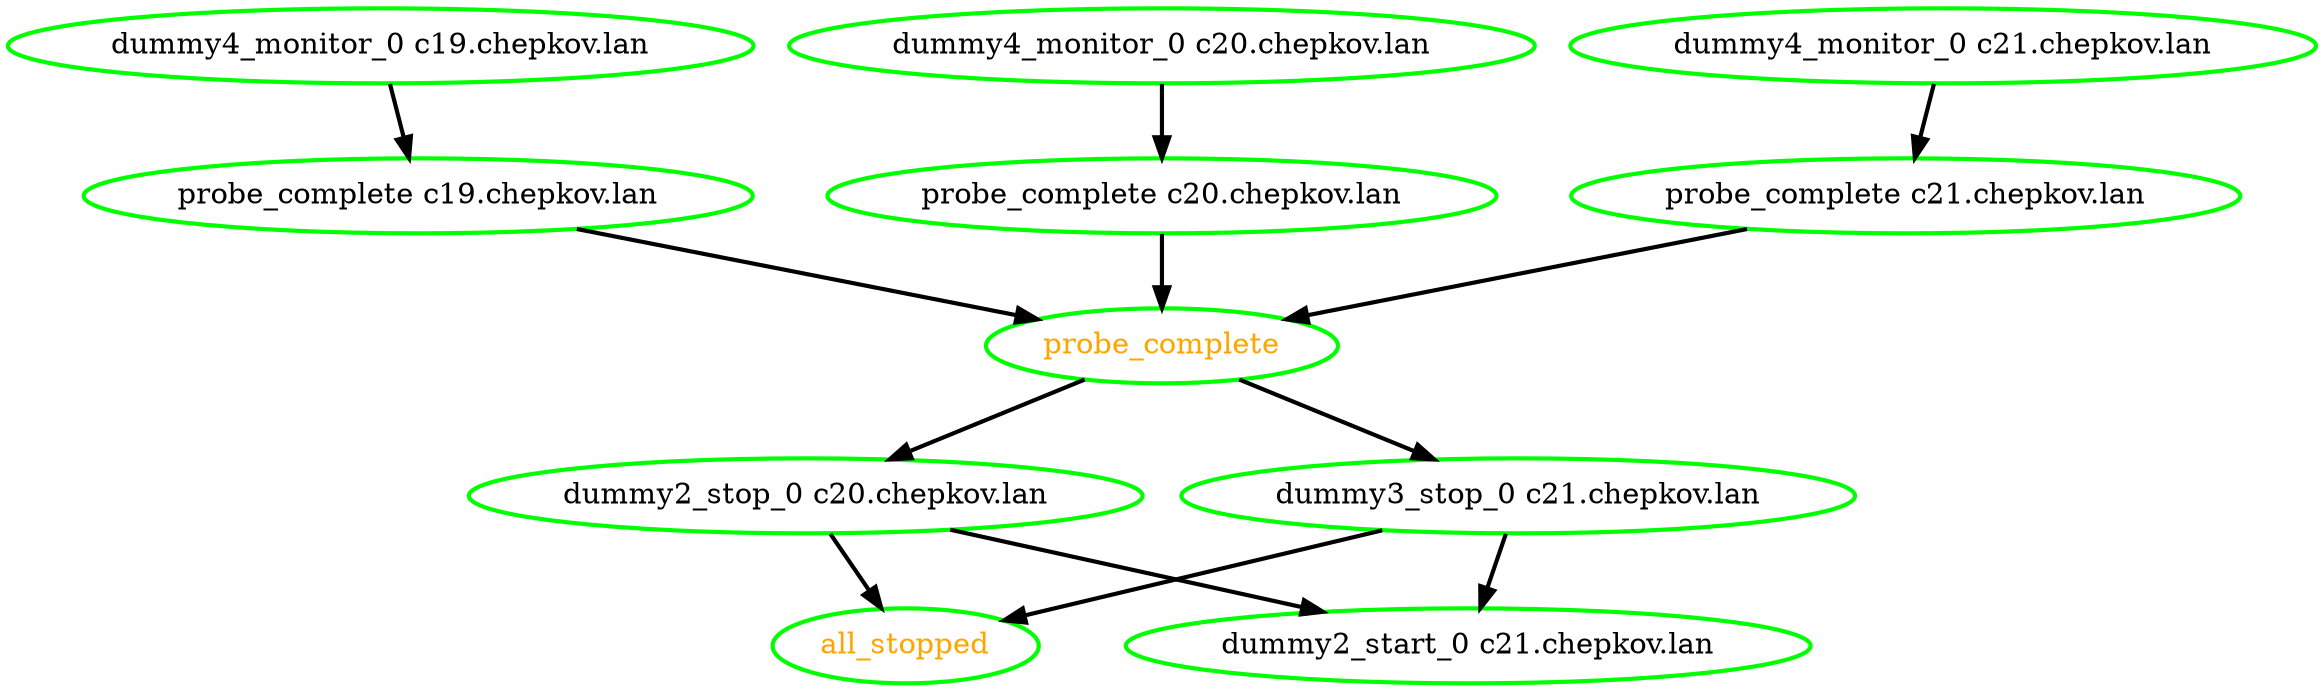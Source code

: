 digraph "g" {
"all_stopped" [ style=bold color="green" fontcolor="orange" ]
"dummy2_start_0 c21.chepkov.lan" [ style=bold color="green" fontcolor="black" ]
"dummy2_stop_0 c20.chepkov.lan" -> "all_stopped" [ style = bold]
"dummy2_stop_0 c20.chepkov.lan" -> "dummy2_start_0 c21.chepkov.lan" [ style = bold]
"dummy2_stop_0 c20.chepkov.lan" [ style=bold color="green" fontcolor="black" ]
"dummy3_stop_0 c21.chepkov.lan" -> "all_stopped" [ style = bold]
"dummy3_stop_0 c21.chepkov.lan" -> "dummy2_start_0 c21.chepkov.lan" [ style = bold]
"dummy3_stop_0 c21.chepkov.lan" [ style=bold color="green" fontcolor="black" ]
"dummy4_monitor_0 c19.chepkov.lan" -> "probe_complete c19.chepkov.lan" [ style = bold]
"dummy4_monitor_0 c19.chepkov.lan" [ style=bold color="green" fontcolor="black" ]
"dummy4_monitor_0 c20.chepkov.lan" -> "probe_complete c20.chepkov.lan" [ style = bold]
"dummy4_monitor_0 c20.chepkov.lan" [ style=bold color="green" fontcolor="black" ]
"dummy4_monitor_0 c21.chepkov.lan" -> "probe_complete c21.chepkov.lan" [ style = bold]
"dummy4_monitor_0 c21.chepkov.lan" [ style=bold color="green" fontcolor="black" ]
"probe_complete c19.chepkov.lan" -> "probe_complete" [ style = bold]
"probe_complete c19.chepkov.lan" [ style=bold color="green" fontcolor="black" ]
"probe_complete c20.chepkov.lan" -> "probe_complete" [ style = bold]
"probe_complete c20.chepkov.lan" [ style=bold color="green" fontcolor="black" ]
"probe_complete c21.chepkov.lan" -> "probe_complete" [ style = bold]
"probe_complete c21.chepkov.lan" [ style=bold color="green" fontcolor="black" ]
"probe_complete" -> "dummy2_stop_0 c20.chepkov.lan" [ style = bold]
"probe_complete" -> "dummy3_stop_0 c21.chepkov.lan" [ style = bold]
"probe_complete" [ style=bold color="green" fontcolor="orange" ]
}

